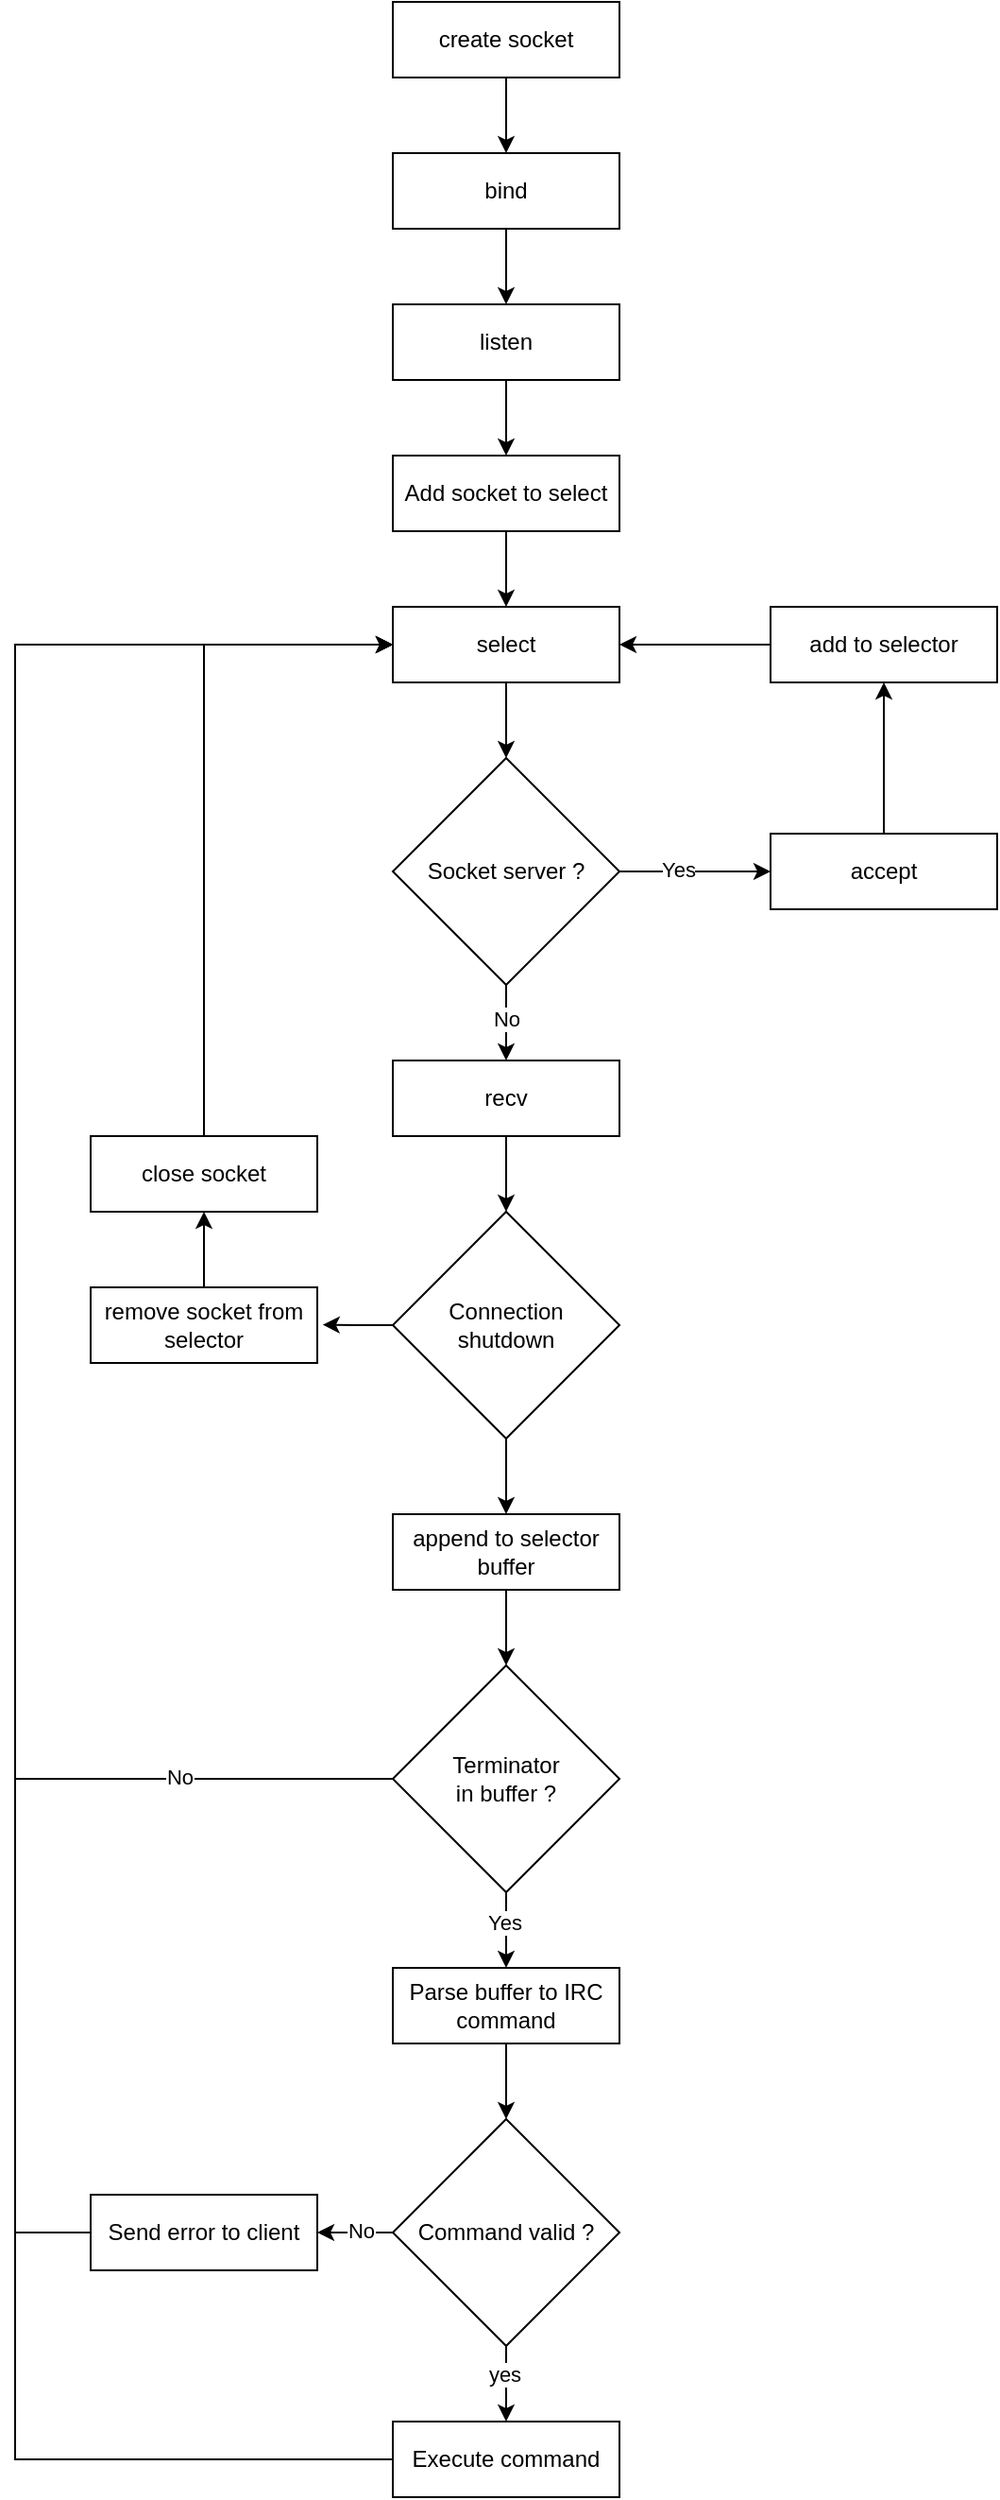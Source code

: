<mxfile version="17.4.0" type="device"><diagram id="56ETE45YGuW3_3xCtqDI" name="Page-1"><mxGraphModel dx="2374" dy="1276" grid="1" gridSize="10" guides="1" tooltips="1" connect="1" arrows="1" fold="1" page="1" pageScale="1" pageWidth="850" pageHeight="1100" math="0" shadow="0"><root><mxCell id="0"/><mxCell id="1" parent="0"/><mxCell id="LJdxgEVn751TS_yZ0s-w-17" style="edgeStyle=orthogonalEdgeStyle;rounded=0;orthogonalLoop=1;jettySize=auto;html=1;" edge="1" parent="1" source="LJdxgEVn751TS_yZ0s-w-1" target="LJdxgEVn751TS_yZ0s-w-2"><mxGeometry relative="1" as="geometry"/></mxCell><mxCell id="LJdxgEVn751TS_yZ0s-w-1" value="create socket" style="rounded=0;whiteSpace=wrap;html=1;" vertex="1" parent="1"><mxGeometry x="320" y="40" width="120" height="40" as="geometry"/></mxCell><mxCell id="LJdxgEVn751TS_yZ0s-w-18" style="edgeStyle=orthogonalEdgeStyle;rounded=0;orthogonalLoop=1;jettySize=auto;html=1;entryX=0.5;entryY=0;entryDx=0;entryDy=0;" edge="1" parent="1" source="LJdxgEVn751TS_yZ0s-w-2" target="LJdxgEVn751TS_yZ0s-w-3"><mxGeometry relative="1" as="geometry"/></mxCell><mxCell id="LJdxgEVn751TS_yZ0s-w-2" value="bind" style="rounded=0;whiteSpace=wrap;html=1;" vertex="1" parent="1"><mxGeometry x="320" y="120" width="120" height="40" as="geometry"/></mxCell><mxCell id="LJdxgEVn751TS_yZ0s-w-9" style="edgeStyle=orthogonalEdgeStyle;rounded=0;orthogonalLoop=1;jettySize=auto;html=1;entryX=0.5;entryY=0;entryDx=0;entryDy=0;" edge="1" parent="1" source="LJdxgEVn751TS_yZ0s-w-3" target="LJdxgEVn751TS_yZ0s-w-4"><mxGeometry relative="1" as="geometry"/></mxCell><mxCell id="LJdxgEVn751TS_yZ0s-w-3" value="listen" style="rounded=0;whiteSpace=wrap;html=1;" vertex="1" parent="1"><mxGeometry x="320" y="200" width="120" height="40" as="geometry"/></mxCell><mxCell id="LJdxgEVn751TS_yZ0s-w-10" style="edgeStyle=orthogonalEdgeStyle;rounded=0;orthogonalLoop=1;jettySize=auto;html=1;entryX=0.5;entryY=0;entryDx=0;entryDy=0;" edge="1" parent="1" source="LJdxgEVn751TS_yZ0s-w-4" target="LJdxgEVn751TS_yZ0s-w-5"><mxGeometry relative="1" as="geometry"/></mxCell><mxCell id="LJdxgEVn751TS_yZ0s-w-4" value="Add socket to select" style="rounded=0;whiteSpace=wrap;html=1;" vertex="1" parent="1"><mxGeometry x="320" y="280" width="120" height="40" as="geometry"/></mxCell><mxCell id="LJdxgEVn751TS_yZ0s-w-11" style="edgeStyle=orthogonalEdgeStyle;rounded=0;orthogonalLoop=1;jettySize=auto;html=1;" edge="1" parent="1" source="LJdxgEVn751TS_yZ0s-w-5" target="LJdxgEVn751TS_yZ0s-w-6"><mxGeometry relative="1" as="geometry"/></mxCell><mxCell id="LJdxgEVn751TS_yZ0s-w-5" value="select" style="rounded=0;whiteSpace=wrap;html=1;" vertex="1" parent="1"><mxGeometry x="320" y="360" width="120" height="40" as="geometry"/></mxCell><mxCell id="LJdxgEVn751TS_yZ0s-w-13" style="edgeStyle=orthogonalEdgeStyle;rounded=0;orthogonalLoop=1;jettySize=auto;html=1;entryX=0;entryY=0.5;entryDx=0;entryDy=0;" edge="1" parent="1" source="LJdxgEVn751TS_yZ0s-w-6" target="LJdxgEVn751TS_yZ0s-w-7"><mxGeometry relative="1" as="geometry"/></mxCell><mxCell id="LJdxgEVn751TS_yZ0s-w-31" value="Yes" style="edgeLabel;html=1;align=center;verticalAlign=middle;resizable=0;points=[];" vertex="1" connectable="0" parent="LJdxgEVn751TS_yZ0s-w-13"><mxGeometry x="-0.221" y="1" relative="1" as="geometry"><mxPoint as="offset"/></mxGeometry></mxCell><mxCell id="LJdxgEVn751TS_yZ0s-w-28" style="edgeStyle=orthogonalEdgeStyle;rounded=0;orthogonalLoop=1;jettySize=auto;html=1;entryX=0.5;entryY=0;entryDx=0;entryDy=0;" edge="1" parent="1" source="LJdxgEVn751TS_yZ0s-w-6" target="LJdxgEVn751TS_yZ0s-w-19"><mxGeometry relative="1" as="geometry"/></mxCell><mxCell id="LJdxgEVn751TS_yZ0s-w-32" value="No" style="edgeLabel;html=1;align=center;verticalAlign=middle;resizable=0;points=[];" vertex="1" connectable="0" parent="LJdxgEVn751TS_yZ0s-w-28"><mxGeometry x="-0.137" relative="1" as="geometry"><mxPoint as="offset"/></mxGeometry></mxCell><mxCell id="LJdxgEVn751TS_yZ0s-w-6" value="Socket server ?" style="rhombus;whiteSpace=wrap;html=1;" vertex="1" parent="1"><mxGeometry x="320" y="440" width="120" height="120" as="geometry"/></mxCell><mxCell id="LJdxgEVn751TS_yZ0s-w-14" style="edgeStyle=orthogonalEdgeStyle;rounded=0;orthogonalLoop=1;jettySize=auto;html=1;entryX=0.5;entryY=1;entryDx=0;entryDy=0;" edge="1" parent="1" source="LJdxgEVn751TS_yZ0s-w-7" target="LJdxgEVn751TS_yZ0s-w-8"><mxGeometry relative="1" as="geometry"/></mxCell><mxCell id="LJdxgEVn751TS_yZ0s-w-7" value="accept" style="rounded=0;whiteSpace=wrap;html=1;" vertex="1" parent="1"><mxGeometry x="520" y="480" width="120" height="40" as="geometry"/></mxCell><mxCell id="LJdxgEVn751TS_yZ0s-w-16" style="edgeStyle=orthogonalEdgeStyle;rounded=0;orthogonalLoop=1;jettySize=auto;html=1;" edge="1" parent="1" source="LJdxgEVn751TS_yZ0s-w-8" target="LJdxgEVn751TS_yZ0s-w-5"><mxGeometry relative="1" as="geometry"/></mxCell><mxCell id="LJdxgEVn751TS_yZ0s-w-8" value="add to selector" style="rounded=0;whiteSpace=wrap;html=1;" vertex="1" parent="1"><mxGeometry x="520" y="360" width="120" height="40" as="geometry"/></mxCell><mxCell id="LJdxgEVn751TS_yZ0s-w-48" style="edgeStyle=orthogonalEdgeStyle;rounded=0;orthogonalLoop=1;jettySize=auto;html=1;entryX=0.5;entryY=0;entryDx=0;entryDy=0;" edge="1" parent="1" source="LJdxgEVn751TS_yZ0s-w-19" target="LJdxgEVn751TS_yZ0s-w-41"><mxGeometry relative="1" as="geometry"/></mxCell><mxCell id="LJdxgEVn751TS_yZ0s-w-19" value="recv" style="rounded=0;whiteSpace=wrap;html=1;" vertex="1" parent="1"><mxGeometry x="320" y="600" width="120" height="40" as="geometry"/></mxCell><mxCell id="LJdxgEVn751TS_yZ0s-w-51" style="edgeStyle=orthogonalEdgeStyle;rounded=0;orthogonalLoop=1;jettySize=auto;html=1;entryX=0.5;entryY=0;entryDx=0;entryDy=0;" edge="1" parent="1" source="LJdxgEVn751TS_yZ0s-w-20" target="LJdxgEVn751TS_yZ0s-w-23"><mxGeometry relative="1" as="geometry"/></mxCell><mxCell id="LJdxgEVn751TS_yZ0s-w-20" value="append to selector buffer" style="rounded=0;whiteSpace=wrap;html=1;" vertex="1" parent="1"><mxGeometry x="320" y="840" width="120" height="40" as="geometry"/></mxCell><mxCell id="LJdxgEVn751TS_yZ0s-w-34" style="edgeStyle=orthogonalEdgeStyle;rounded=0;orthogonalLoop=1;jettySize=auto;html=1;entryX=0.5;entryY=0;entryDx=0;entryDy=0;" edge="1" parent="1" source="LJdxgEVn751TS_yZ0s-w-23" target="LJdxgEVn751TS_yZ0s-w-33"><mxGeometry relative="1" as="geometry"/></mxCell><mxCell id="LJdxgEVn751TS_yZ0s-w-64" value="Yes" style="edgeLabel;html=1;align=center;verticalAlign=middle;resizable=0;points=[];" vertex="1" connectable="0" parent="LJdxgEVn751TS_yZ0s-w-34"><mxGeometry x="-0.218" y="-1" relative="1" as="geometry"><mxPoint as="offset"/></mxGeometry></mxCell><mxCell id="LJdxgEVn751TS_yZ0s-w-57" style="edgeStyle=orthogonalEdgeStyle;rounded=0;orthogonalLoop=1;jettySize=auto;html=1;entryX=0;entryY=0.5;entryDx=0;entryDy=0;" edge="1" parent="1" source="LJdxgEVn751TS_yZ0s-w-23" target="LJdxgEVn751TS_yZ0s-w-5"><mxGeometry relative="1" as="geometry"><Array as="points"><mxPoint x="120" y="980.0"/><mxPoint x="120" y="380"/></Array></mxGeometry></mxCell><mxCell id="LJdxgEVn751TS_yZ0s-w-63" value="No" style="edgeLabel;html=1;align=center;verticalAlign=middle;resizable=0;points=[];" vertex="1" connectable="0" parent="LJdxgEVn751TS_yZ0s-w-57"><mxGeometry x="-0.773" y="-1" relative="1" as="geometry"><mxPoint as="offset"/></mxGeometry></mxCell><mxCell id="LJdxgEVn751TS_yZ0s-w-23" value="Terminator &lt;br&gt;in buffer ?" style="rhombus;whiteSpace=wrap;html=1;" vertex="1" parent="1"><mxGeometry x="320" y="920" width="120" height="120" as="geometry"/></mxCell><mxCell id="LJdxgEVn751TS_yZ0s-w-39" style="edgeStyle=orthogonalEdgeStyle;rounded=0;orthogonalLoop=1;jettySize=auto;html=1;entryX=0.5;entryY=0;entryDx=0;entryDy=0;" edge="1" parent="1" source="LJdxgEVn751TS_yZ0s-w-33" target="LJdxgEVn751TS_yZ0s-w-35"><mxGeometry relative="1" as="geometry"/></mxCell><mxCell id="LJdxgEVn751TS_yZ0s-w-33" value="Parse buffer to IRC command" style="rounded=0;whiteSpace=wrap;html=1;" vertex="1" parent="1"><mxGeometry x="320" y="1080" width="120" height="40" as="geometry"/></mxCell><mxCell id="LJdxgEVn751TS_yZ0s-w-38" style="edgeStyle=orthogonalEdgeStyle;rounded=0;orthogonalLoop=1;jettySize=auto;html=1;entryX=1;entryY=0.5;entryDx=0;entryDy=0;" edge="1" parent="1" source="LJdxgEVn751TS_yZ0s-w-35" target="LJdxgEVn751TS_yZ0s-w-37"><mxGeometry relative="1" as="geometry"/></mxCell><mxCell id="LJdxgEVn751TS_yZ0s-w-66" value="No" style="edgeLabel;html=1;align=center;verticalAlign=middle;resizable=0;points=[];" vertex="1" connectable="0" parent="LJdxgEVn751TS_yZ0s-w-38"><mxGeometry x="-0.135" y="-1" relative="1" as="geometry"><mxPoint as="offset"/></mxGeometry></mxCell><mxCell id="LJdxgEVn751TS_yZ0s-w-61" style="edgeStyle=orthogonalEdgeStyle;rounded=0;orthogonalLoop=1;jettySize=auto;html=1;entryX=0.5;entryY=0;entryDx=0;entryDy=0;" edge="1" parent="1" source="LJdxgEVn751TS_yZ0s-w-35" target="LJdxgEVn751TS_yZ0s-w-60"><mxGeometry relative="1" as="geometry"/></mxCell><mxCell id="LJdxgEVn751TS_yZ0s-w-67" value="yes" style="edgeLabel;html=1;align=center;verticalAlign=middle;resizable=0;points=[];" vertex="1" connectable="0" parent="LJdxgEVn751TS_yZ0s-w-61"><mxGeometry x="-0.276" y="-1" relative="1" as="geometry"><mxPoint as="offset"/></mxGeometry></mxCell><mxCell id="LJdxgEVn751TS_yZ0s-w-35" value="Command valid ?" style="rhombus;whiteSpace=wrap;html=1;" vertex="1" parent="1"><mxGeometry x="320" y="1160" width="120" height="120" as="geometry"/></mxCell><mxCell id="LJdxgEVn751TS_yZ0s-w-59" style="edgeStyle=orthogonalEdgeStyle;rounded=0;orthogonalLoop=1;jettySize=auto;html=1;entryX=0;entryY=0.5;entryDx=0;entryDy=0;" edge="1" parent="1" source="LJdxgEVn751TS_yZ0s-w-37" target="LJdxgEVn751TS_yZ0s-w-5"><mxGeometry relative="1" as="geometry"><Array as="points"><mxPoint x="120" y="1220"/><mxPoint x="120" y="380"/></Array></mxGeometry></mxCell><mxCell id="LJdxgEVn751TS_yZ0s-w-37" value="Send error to client" style="rounded=0;whiteSpace=wrap;html=1;" vertex="1" parent="1"><mxGeometry x="160" y="1200" width="120" height="40" as="geometry"/></mxCell><mxCell id="LJdxgEVn751TS_yZ0s-w-44" style="edgeStyle=orthogonalEdgeStyle;rounded=0;orthogonalLoop=1;jettySize=auto;html=1;entryX=1.024;entryY=0.494;entryDx=0;entryDy=0;entryPerimeter=0;" edge="1" parent="1" source="LJdxgEVn751TS_yZ0s-w-41" target="LJdxgEVn751TS_yZ0s-w-42"><mxGeometry relative="1" as="geometry"/></mxCell><mxCell id="LJdxgEVn751TS_yZ0s-w-49" style="edgeStyle=orthogonalEdgeStyle;rounded=0;orthogonalLoop=1;jettySize=auto;html=1;entryX=0.5;entryY=0;entryDx=0;entryDy=0;" edge="1" parent="1" source="LJdxgEVn751TS_yZ0s-w-41" target="LJdxgEVn751TS_yZ0s-w-20"><mxGeometry relative="1" as="geometry"/></mxCell><mxCell id="LJdxgEVn751TS_yZ0s-w-41" value="Connection &lt;br&gt;shutdown" style="rhombus;whiteSpace=wrap;html=1;" vertex="1" parent="1"><mxGeometry x="320" y="680" width="120" height="120" as="geometry"/></mxCell><mxCell id="LJdxgEVn751TS_yZ0s-w-45" style="edgeStyle=orthogonalEdgeStyle;rounded=0;orthogonalLoop=1;jettySize=auto;html=1;entryX=0.5;entryY=1;entryDx=0;entryDy=0;" edge="1" parent="1" source="LJdxgEVn751TS_yZ0s-w-42" target="LJdxgEVn751TS_yZ0s-w-43"><mxGeometry relative="1" as="geometry"/></mxCell><mxCell id="LJdxgEVn751TS_yZ0s-w-42" value="remove socket from selector" style="rounded=0;whiteSpace=wrap;html=1;" vertex="1" parent="1"><mxGeometry x="160" y="720" width="120" height="40" as="geometry"/></mxCell><mxCell id="LJdxgEVn751TS_yZ0s-w-46" style="edgeStyle=orthogonalEdgeStyle;rounded=0;orthogonalLoop=1;jettySize=auto;html=1;entryX=0;entryY=0.5;entryDx=0;entryDy=0;" edge="1" parent="1" source="LJdxgEVn751TS_yZ0s-w-43" target="LJdxgEVn751TS_yZ0s-w-5"><mxGeometry relative="1" as="geometry"><Array as="points"><mxPoint x="220" y="380"/></Array></mxGeometry></mxCell><mxCell id="LJdxgEVn751TS_yZ0s-w-43" value="close socket" style="rounded=0;whiteSpace=wrap;html=1;" vertex="1" parent="1"><mxGeometry x="160" y="640" width="120" height="40" as="geometry"/></mxCell><mxCell id="LJdxgEVn751TS_yZ0s-w-62" style="edgeStyle=orthogonalEdgeStyle;rounded=0;orthogonalLoop=1;jettySize=auto;html=1;entryX=0;entryY=0.5;entryDx=0;entryDy=0;" edge="1" parent="1" source="LJdxgEVn751TS_yZ0s-w-60" target="LJdxgEVn751TS_yZ0s-w-5"><mxGeometry relative="1" as="geometry"><mxPoint x="220" y="420" as="targetPoint"/><Array as="points"><mxPoint x="120" y="1340"/><mxPoint x="120" y="380"/></Array></mxGeometry></mxCell><mxCell id="LJdxgEVn751TS_yZ0s-w-60" value="Execute command" style="rounded=0;whiteSpace=wrap;html=1;" vertex="1" parent="1"><mxGeometry x="320" y="1320" width="120" height="40" as="geometry"/></mxCell></root></mxGraphModel></diagram></mxfile>